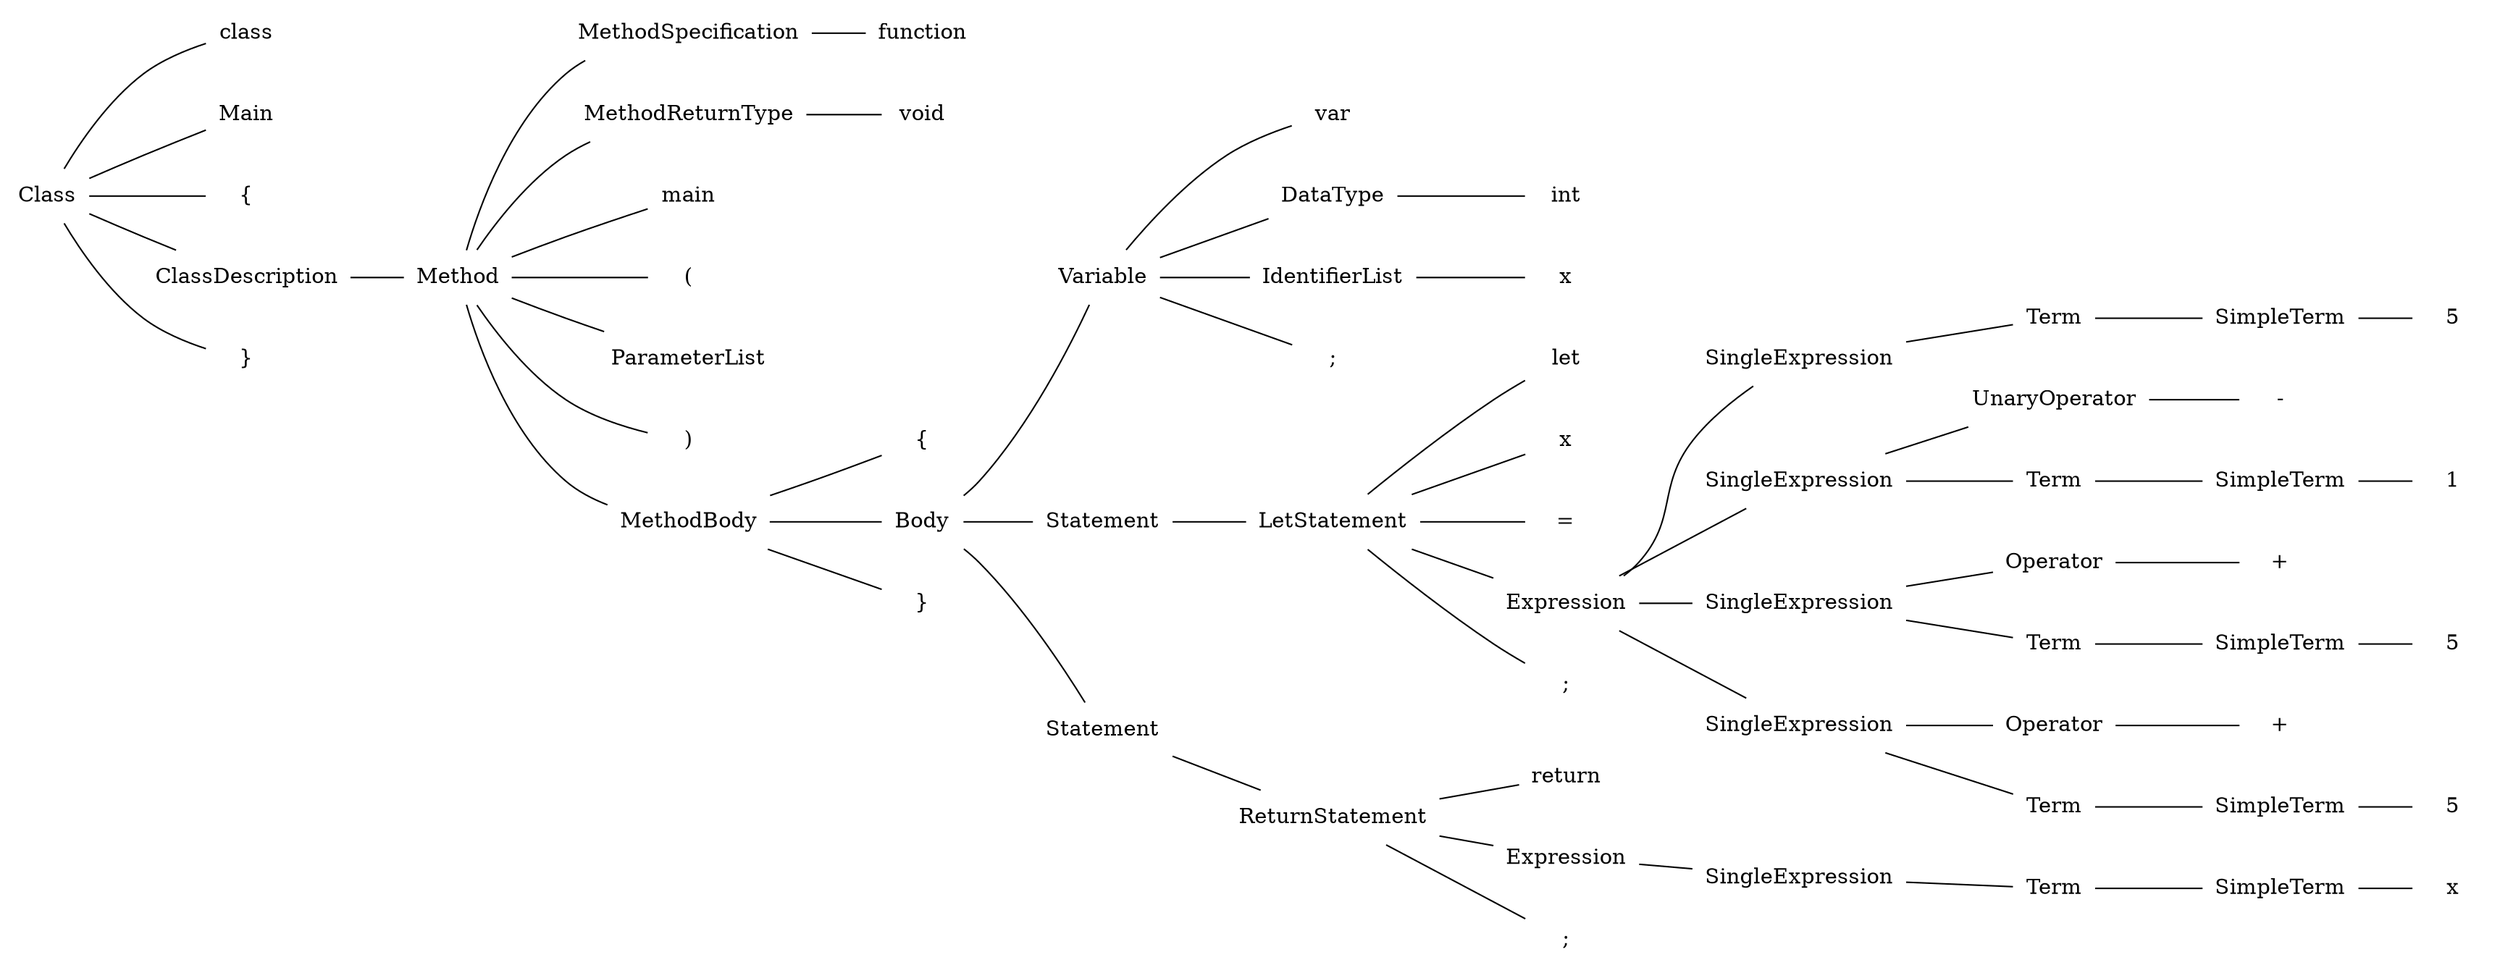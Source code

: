 digraph ClassList {
 rankdir = LR;
 layout  = dot;
   node2473280064288 [shape=none, label ="Class"]
   node2473280085216[shape=none, label ="class"]
   node2473280064288->node2473280085216[arrowhead=none]
   node2473280085648[shape=none, label ="Main"]
   node2473280064288->node2473280085648[arrowhead=none]
   node2473280086080[shape=none, label ="{"]
   node2473280064288->node2473280086080[arrowhead=none]
   node2473280086512[shape=none, label ="ClassDescription"]
     node2473280086512 [shape=none, label ="ClassDescription"]
     node2473280086944[shape=none, label ="Method"]
       node2473280086944 [shape=none, label ="Method"]
       node2473280087376[shape=none, label ="MethodSpecification"]
         node2473280087376 [shape=none, label ="MethodSpecification"]
         node2473280087808[shape=none, label ="function"]
         node2473280087376->node2473280087808[arrowhead=none]

       node2473280086944->node2473280087376[arrowhead=none]
       node2473280088240[shape=none, label ="MethodReturnType"]
         node2473280088240 [shape=none, label ="MethodReturnType"]
         node2473280088672[shape=none, label ="void"]
         node2473280088240->node2473280088672[arrowhead=none]

       node2473280086944->node2473280088240[arrowhead=none]
       node2473280109888[shape=none, label ="main"]
       node2473280086944->node2473280109888[arrowhead=none]
       node2473280110528[shape=none, label ="("]
       node2473280086944->node2473280110528[arrowhead=none]
       node2473280110960[shape=none, label ="ParameterList"]
         node2473280110960 [shape=none, label ="ParameterList"]

       node2473280086944->node2473280110960[arrowhead=none]
       node2473280111392[shape=none, label =")"]
       node2473280086944->node2473280111392[arrowhead=none]
       node2473280111824[shape=none, label ="MethodBody"]
         node2473280111824 [shape=none, label ="MethodBody"]
         node2473280114496[shape=none, label ="{"]
         node2473280111824->node2473280114496[arrowhead=none]
         node2473280112576[shape=none, label ="Body"]
           node2473280112576 [shape=none, label ="Body"]
           node2473280114736[shape=none, label ="Variable"]
             node2473280114736 [shape=none, label ="Variable"]
             node2473280115216[shape=none, label ="var"]
             node2473280114736->node2473280115216[arrowhead=none]
             node2473280115696[shape=none, label ="DataType"]
               node2473280115696 [shape=none, label ="DataType"]
               node2473280114976[shape=none, label ="int"]
               node2473280115696->node2473280114976[arrowhead=none]

             node2473280114736->node2473280115696[arrowhead=none]
             node2473280113776[shape=none, label ="IdentifierList"]
               node2473280113776 [shape=none, label ="IdentifierList"]
               node2473280114016[shape=none, label ="x"]
               node2473280113776->node2473280114016[arrowhead=none]

             node2473280114736->node2473280113776[arrowhead=none]
             node2473280115456[shape=none, label =";"]
             node2473280114736->node2473280115456[arrowhead=none]

           node2473280112576->node2473280114736[arrowhead=none]
           node2473280114256[shape=none, label ="Statement"]
             node2473280114256 [shape=none, label ="Statement"]
             node2473280115936[shape=none, label ="LetStatement"]
               node2473280115936 [shape=none, label ="LetStatement"]
               node2473280112336[shape=none, label ="let"]
               node2473280115936->node2473280112336[arrowhead=none]
               node2473280113296[shape=none, label ="x"]
               node2473280115936->node2473280113296[arrowhead=none]
               node2473280112816[shape=none, label ="="]
               node2473280115936->node2473280112816[arrowhead=none]
               node2473280113056[shape=none, label ="Expression"]
                 node2473280113056 [shape=none, label ="Expression"]
                 node2473280113536[shape=none, label ="SingleExpression"]
                   node2473280113536 [shape=none, label ="SingleExpression"]
                   node2473280141232[shape=none, label ="Term"]
                     node2473280141232 [shape=none, label ="Term"]
                     node2473280140752[shape=none, label ="SimpleTerm"]
                       node2473280140752 [shape=none, label ="SimpleTerm"]
                       node2473280139552[shape=none, label ="5"]
                       node2473280140752->node2473280139552[arrowhead=none]

                     node2473280141232->node2473280140752[arrowhead=none]

                   node2473280113536->node2473280141232[arrowhead=none]

                 node2473280113056->node2473280113536[arrowhead=none]
                 node2473280141712[shape=none, label ="SingleExpression"]
                   node2473280141712 [shape=none, label ="SingleExpression"]
                   node2473280137392[shape=none, label ="UnaryOperator"]
                     node2473280137392 [shape=none, label ="UnaryOperator"]
                     node2473280137872[shape=none, label ="-"]
                     node2473280137392->node2473280137872[arrowhead=none]

                   node2473280141712->node2473280137392[arrowhead=none]
                   node2473280135952[shape=none, label ="Term"]
                     node2473280135952 [shape=none, label ="Term"]
                     node2473280137632[shape=none, label ="SimpleTerm"]
                       node2473280137632 [shape=none, label ="SimpleTerm"]
                       node2473280140032[shape=none, label ="1"]
                       node2473280137632->node2473280140032[arrowhead=none]

                     node2473280135952->node2473280137632[arrowhead=none]

                   node2473280141712->node2473280135952[arrowhead=none]

                 node2473280113056->node2473280141712[arrowhead=none]
                 node2473280136192[shape=none, label ="SingleExpression"]
                   node2473280136192 [shape=none, label ="SingleExpression"]
                   node2473280138112[shape=none, label ="Operator"]
                     node2473280138112 [shape=none, label ="Operator"]
                     node2473280140272[shape=none, label ="+"]
                     node2473280138112->node2473280140272[arrowhead=none]

                   node2473280136192->node2473280138112[arrowhead=none]
                   node2473280138352[shape=none, label ="Term"]
                     node2473280138352 [shape=none, label ="Term"]
                     node2473280135472[shape=none, label ="SimpleTerm"]
                       node2473280135472 [shape=none, label ="SimpleTerm"]
                       node2473280140512[shape=none, label ="5"]
                       node2473280135472->node2473280140512[arrowhead=none]

                     node2473280138352->node2473280135472[arrowhead=none]

                   node2473280136192->node2473280138352[arrowhead=none]

                 node2473280113056->node2473280136192[arrowhead=none]
                 node2473280142192[shape=none, label ="SingleExpression"]
                   node2473280142192 [shape=none, label ="SingleExpression"]
                   node2473280138592[shape=none, label ="Operator"]
                     node2473280138592 [shape=none, label ="Operator"]
                     node2473280138832[shape=none, label ="+"]
                     node2473280138592->node2473280138832[arrowhead=none]

                   node2473280142192->node2473280138592[arrowhead=none]
                   node2473280139072[shape=none, label ="Term"]
                     node2473280139072 [shape=none, label ="Term"]
                     node2473280140992[shape=none, label ="SimpleTerm"]
                       node2473280140992 [shape=none, label ="SimpleTerm"]
                       node2473280141472[shape=none, label ="5"]
                       node2473280140992->node2473280141472[arrowhead=none]

                     node2473280139072->node2473280140992[arrowhead=none]

                   node2473280142192->node2473280139072[arrowhead=none]

                 node2473280113056->node2473280142192[arrowhead=none]

               node2473280115936->node2473280113056[arrowhead=none]
               node2473280139312[shape=none, label =";"]
               node2473280115936->node2473280139312[arrowhead=none]

             node2473280114256->node2473280115936[arrowhead=none]

           node2473280112576->node2473280114256[arrowhead=none]
           node2473280139792[shape=none, label ="Statement"]
             node2473280139792 [shape=none, label ="Statement"]
             node2473280135232[shape=none, label ="ReturnStatement"]
               node2473280135232 [shape=none, label ="ReturnStatement"]
               node2473280141952[shape=none, label ="return"]
               node2473280135232->node2473280141952[arrowhead=none]
               node2473280136912[shape=none, label ="Expression"]
                 node2473280136912 [shape=none, label ="Expression"]
                 node2473280142432[shape=none, label ="SingleExpression"]
                   node2473280142432 [shape=none, label ="SingleExpression"]
                   node2473280134752[shape=none, label ="Term"]
                     node2473280134752 [shape=none, label ="Term"]
                     node2473280135712[shape=none, label ="SimpleTerm"]
                       node2473280135712 [shape=none, label ="SimpleTerm"]
                       node2473280136432[shape=none, label ="x"]
                       node2473280135712->node2473280136432[arrowhead=none]

                     node2473280134752->node2473280135712[arrowhead=none]

                   node2473280142432->node2473280134752[arrowhead=none]

                 node2473280136912->node2473280142432[arrowhead=none]

               node2473280135232->node2473280136912[arrowhead=none]
               node2473280134992[shape=none, label =";"]
               node2473280135232->node2473280134992[arrowhead=none]

             node2473280139792->node2473280135232[arrowhead=none]

           node2473280112576->node2473280139792[arrowhead=none]

         node2473280111824->node2473280112576[arrowhead=none]
         node2473280136672[shape=none, label ="}"]
         node2473280111824->node2473280136672[arrowhead=none]

       node2473280086944->node2473280111824[arrowhead=none]

     node2473280086512->node2473280086944[arrowhead=none]

   node2473280064288->node2473280086512[arrowhead=none]
   node2473280137152[shape=none, label ="}"]
   node2473280064288->node2473280137152[arrowhead=none]

}
